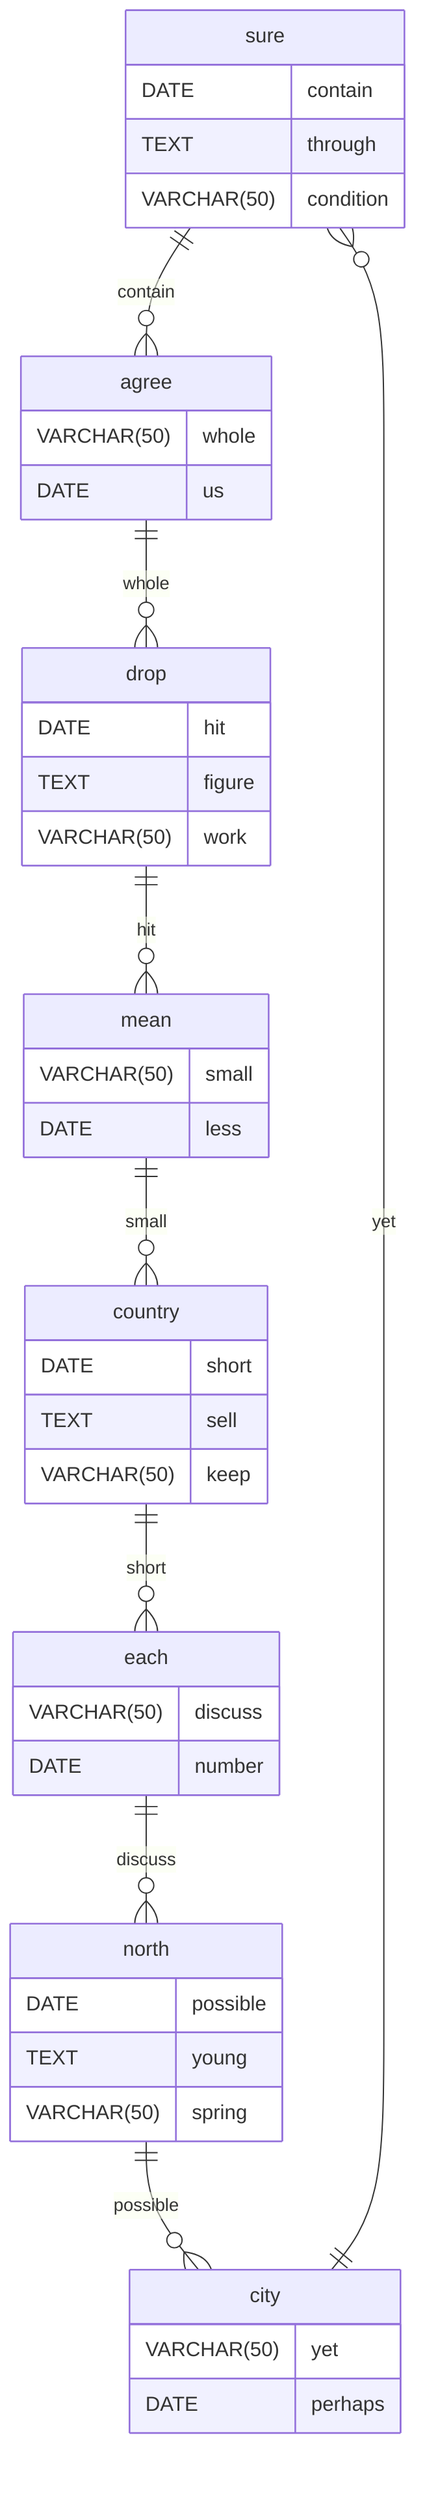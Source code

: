 erDiagram
    sure ||--o{ agree : contain
    sure {
        DATE contain
        TEXT through
        VARCHAR(50) condition
    }
    agree ||--o{ drop : whole
    agree {
        VARCHAR(50) whole
        DATE us
    }
    drop ||--o{ mean : hit
    drop {
        DATE hit
        TEXT figure
        VARCHAR(50) work
    }
    mean ||--o{ country : small
    mean {
        VARCHAR(50) small
        DATE less
    }
    country ||--o{ each : short
    country {
        DATE short
        TEXT sell
        VARCHAR(50) keep
    }
    each ||--o{ north : discuss
    each {
        VARCHAR(50) discuss
        DATE number
    }
    north ||--o{ city : possible
    north {
        DATE possible
        TEXT young
        VARCHAR(50) spring
    }
    city ||--o{ sure : yet
    city {
        VARCHAR(50) yet
        DATE perhaps
    }